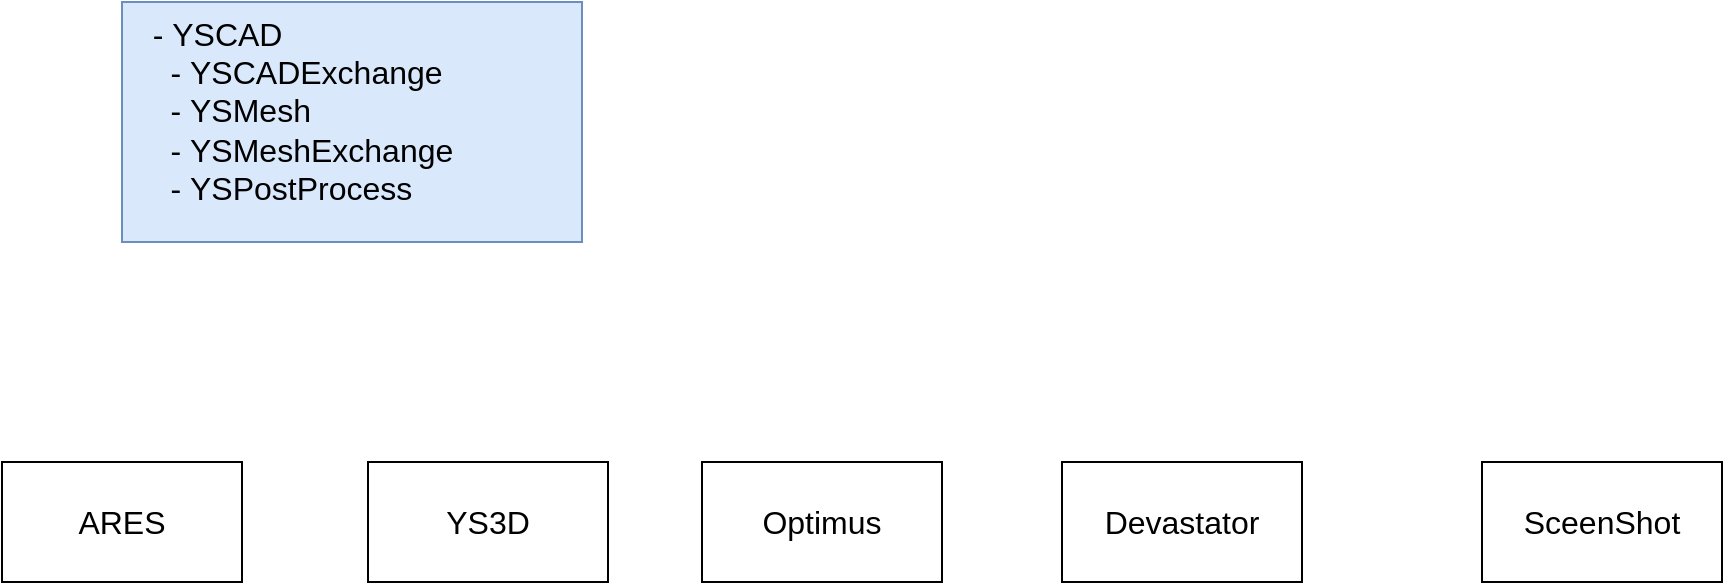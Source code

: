 <mxfile version="27.0.9">
  <diagram name="Page-1" id="9uCyvh774vZGgUQJfsrS">
    <mxGraphModel dx="1358" dy="786" grid="1" gridSize="10" guides="1" tooltips="1" connect="1" arrows="1" fold="1" page="1" pageScale="1" pageWidth="827" pageHeight="1169" math="0" shadow="0">
      <root>
        <mxCell id="0" />
        <mxCell id="1" parent="0" />
        <mxCell id="BaTPDA6XTK-5tH4h1rQb-1" value="&amp;nbsp;&amp;nbsp;&amp;nbsp;-&amp;nbsp;YSCAD&lt;br&gt;&amp;nbsp;&amp;nbsp;&amp;nbsp;&amp;nbsp;&amp;nbsp;-&amp;nbsp;YSCADExchange&lt;br&gt;&amp;nbsp;&amp;nbsp;&amp;nbsp;&amp;nbsp;&amp;nbsp;-&amp;nbsp;YSMesh&lt;br&gt;&amp;nbsp;&amp;nbsp;&amp;nbsp;&amp;nbsp;&amp;nbsp;-&amp;nbsp;YSMeshExchange&lt;br&gt;&amp;nbsp;&amp;nbsp;&amp;nbsp;&amp;nbsp;&amp;nbsp;-&amp;nbsp;YSPostProcess" style="text;whiteSpace=wrap;html=1;fillColor=#dae8fc;strokeColor=#6c8ebf;fontSize=16;" vertex="1" parent="1">
          <mxGeometry x="290" y="120" width="230" height="120" as="geometry" />
        </mxCell>
        <mxCell id="BaTPDA6XTK-5tH4h1rQb-2" value="ARES" style="rounded=0;whiteSpace=wrap;html=1;fontSize=16;" vertex="1" parent="1">
          <mxGeometry x="230" y="350" width="120" height="60" as="geometry" />
        </mxCell>
        <mxCell id="BaTPDA6XTK-5tH4h1rQb-3" value="YS3D" style="rounded=0;whiteSpace=wrap;html=1;fontSize=16;" vertex="1" parent="1">
          <mxGeometry x="413" y="350" width="120" height="60" as="geometry" />
        </mxCell>
        <mxCell id="BaTPDA6XTK-5tH4h1rQb-4" value="Optimus" style="rounded=0;whiteSpace=wrap;html=1;fontSize=16;" vertex="1" parent="1">
          <mxGeometry x="580" y="350" width="120" height="60" as="geometry" />
        </mxCell>
        <mxCell id="BaTPDA6XTK-5tH4h1rQb-5" value="Devastator" style="rounded=0;whiteSpace=wrap;html=1;fontSize=16;" vertex="1" parent="1">
          <mxGeometry x="760" y="350" width="120" height="60" as="geometry" />
        </mxCell>
        <mxCell id="BaTPDA6XTK-5tH4h1rQb-6" value="SceenShot" style="rounded=0;whiteSpace=wrap;html=1;fontSize=16;" vertex="1" parent="1">
          <mxGeometry x="970" y="350" width="120" height="60" as="geometry" />
        </mxCell>
      </root>
    </mxGraphModel>
  </diagram>
</mxfile>
